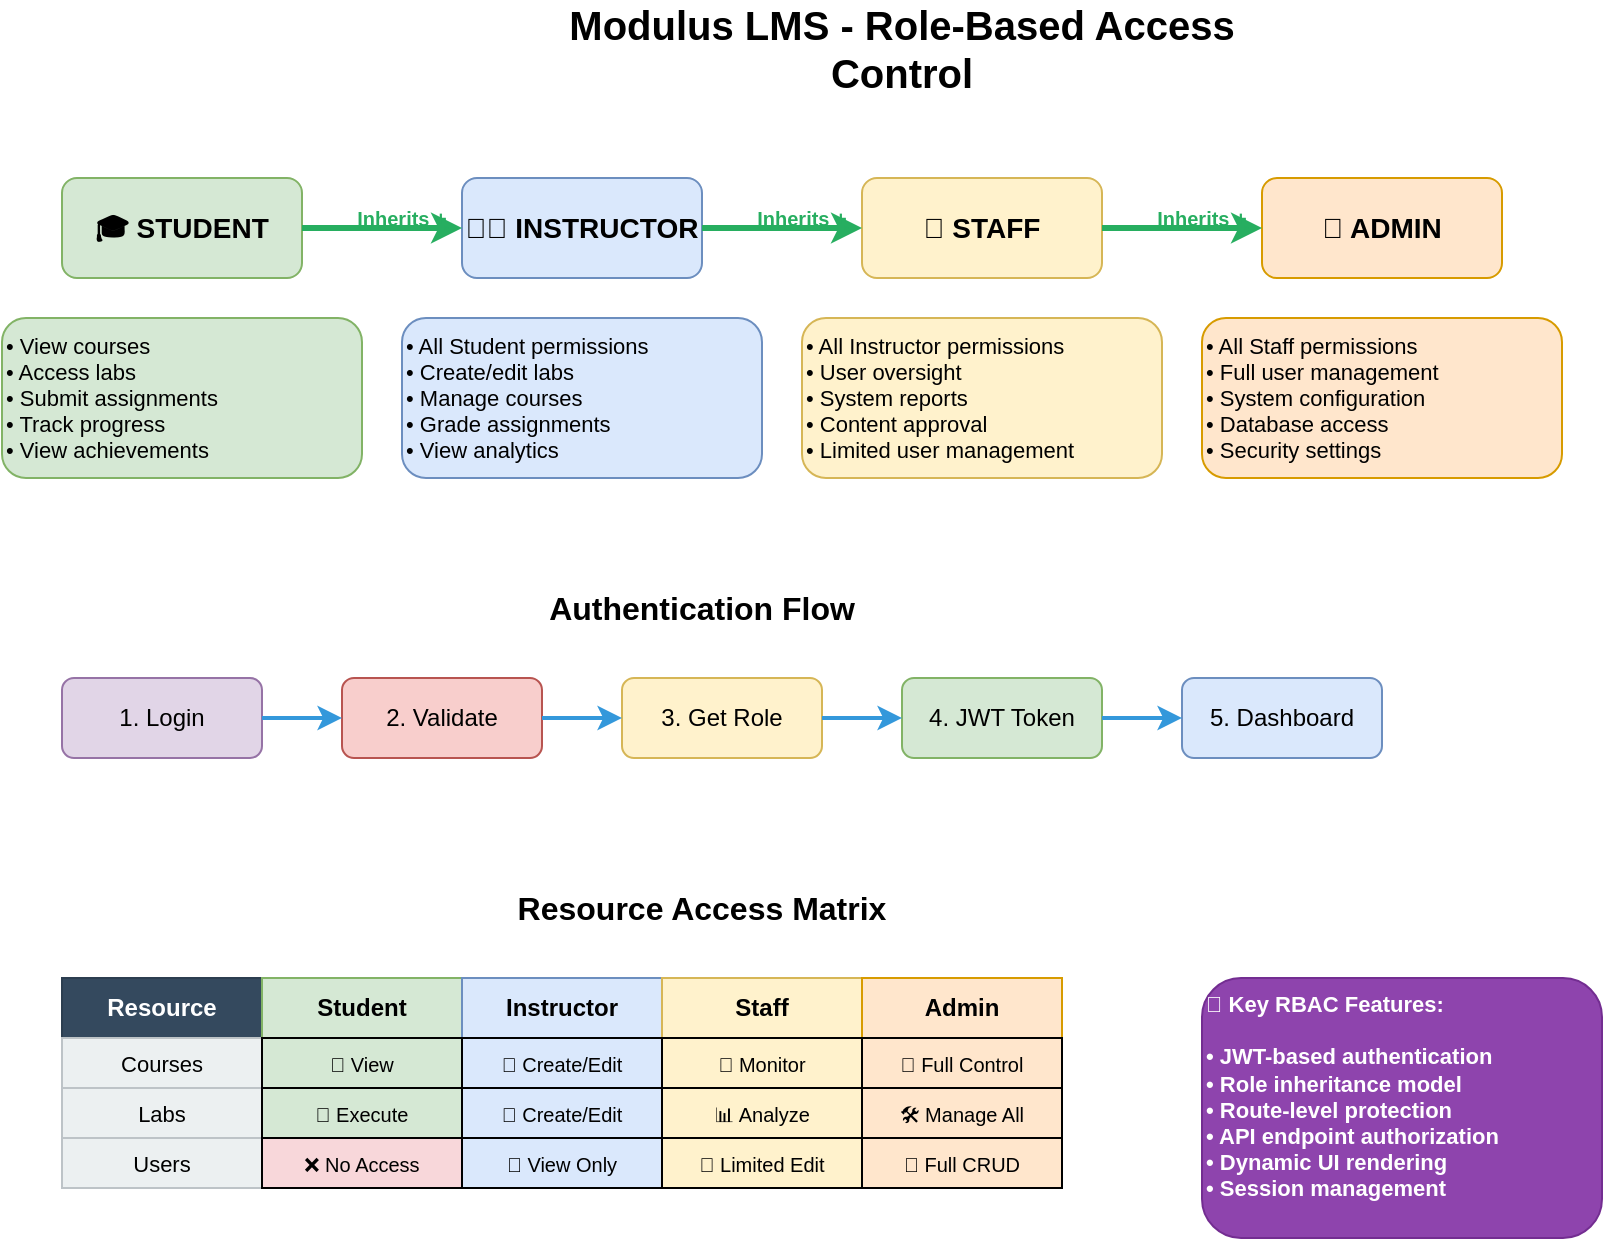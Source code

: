 <mxfile version="21.6.5" type="device">
  <diagram name="RBAC System" id="rbac-diagram">
    <mxGraphModel dx="1422" dy="762" grid="1" gridSize="10" guides="1" tooltips="1" connect="1" arrows="1" fold="1" page="1" pageScale="1" pageWidth="1169" pageHeight="827" math="0" shadow="0">
      <root>
        <mxCell id="0"/>
        <mxCell id="1" parent="0"/>
        
        <!-- Title -->
        <mxCell id="2" value="Modulus LMS - Role-Based Access Control" style="text;html=1;strokeColor=none;fillColor=none;align=center;verticalAlign=middle;whiteSpace=wrap;rounded=0;fontSize=20;fontStyle=1;" vertex="1" parent="1">
          <mxGeometry x="300" y="20" width="400" height="30" as="geometry"/>
        </mxCell>
        
        <!-- Student Role -->
        <mxCell id="3" value="🎓 STUDENT" style="rounded=1;whiteSpace=wrap;html=1;fillColor=#d5e8d4;strokeColor=#82b366;fontSize=14;fontStyle=1;" vertex="1" parent="1">
          <mxGeometry x="80" y="100" width="120" height="50" as="geometry"/>
        </mxCell>
        
        <mxCell id="4" value="• View courses&#xa;• Access labs&#xa;• Submit assignments&#xa;• Track progress&#xa;• View achievements" style="rounded=1;whiteSpace=wrap;html=1;fillColor=#d5e8d4;strokeColor=#82b366;fontSize=11;align=left;" vertex="1" parent="1">
          <mxGeometry x="50" y="170" width="180" height="80" as="geometry"/>
        </mxCell>
        
        <!-- Instructor Role -->
        <mxCell id="5" value="👨‍🏫 INSTRUCTOR" style="rounded=1;whiteSpace=wrap;html=1;fillColor=#dae8fc;strokeColor=#6c8ebf;fontSize=14;fontStyle=1;" vertex="1" parent="1">
          <mxGeometry x="280" y="100" width="120" height="50" as="geometry"/>
        </mxCell>
        
        <mxCell id="6" value="• All Student permissions&#xa;• Create/edit labs&#xa;• Manage courses&#xa;• Grade assignments&#xa;• View analytics" style="rounded=1;whiteSpace=wrap;html=1;fillColor=#dae8fc;strokeColor=#6c8ebf;fontSize=11;align=left;" vertex="1" parent="1">
          <mxGeometry x="250" y="170" width="180" height="80" as="geometry"/>
        </mxCell>
        
        <!-- Staff Role -->
        <mxCell id="7" value="👔 STAFF" style="rounded=1;whiteSpace=wrap;html=1;fillColor=#fff2cc;strokeColor=#d6b656;fontSize=14;fontStyle=1;" vertex="1" parent="1">
          <mxGeometry x="480" y="100" width="120" height="50" as="geometry"/>
        </mxCell>
        
        <mxCell id="8" value="• All Instructor permissions&#xa;• User oversight&#xa;• System reports&#xa;• Content approval&#xa;• Limited user management" style="rounded=1;whiteSpace=wrap;html=1;fillColor=#fff2cc;strokeColor=#d6b656;fontSize=11;align=left;" vertex="1" parent="1">
          <mxGeometry x="450" y="170" width="180" height="80" as="geometry"/>
        </mxCell>
        
        <!-- Admin Role -->
        <mxCell id="9" value="👑 ADMIN" style="rounded=1;whiteSpace=wrap;html=1;fillColor=#ffe6cc;strokeColor=#d79b00;fontSize=14;fontStyle=1;" vertex="1" parent="1">
          <mxGeometry x="680" y="100" width="120" height="50" as="geometry"/>
        </mxCell>
        
        <mxCell id="10" value="• All Staff permissions&#xa;• Full user management&#xa;• System configuration&#xa;• Database access&#xa;• Security settings" style="rounded=1;whiteSpace=wrap;html=1;fillColor=#ffe6cc;strokeColor=#d79b00;fontSize=11;align=left;" vertex="1" parent="1">
          <mxGeometry x="650" y="170" width="180" height="80" as="geometry"/>
        </mxCell>
        
        <!-- Authentication Flow -->
        <mxCell id="11" value="Authentication Flow" style="text;html=1;strokeColor=none;fillColor=none;align=center;verticalAlign=middle;whiteSpace=wrap;rounded=0;fontSize=16;fontStyle=1;" vertex="1" parent="1">
          <mxGeometry x="300" y="300" width="200" height="30" as="geometry"/>
        </mxCell>
        
        <mxCell id="12" value="1. Login" style="rounded=1;whiteSpace=wrap;html=1;fillColor=#e1d5e7;strokeColor=#9673a6;fontSize=12;" vertex="1" parent="1">
          <mxGeometry x="80" y="350" width="100" height="40" as="geometry"/>
        </mxCell>
        
        <mxCell id="13" value="2. Validate" style="rounded=1;whiteSpace=wrap;html=1;fillColor=#f8cecc;strokeColor=#b85450;fontSize=12;" vertex="1" parent="1">
          <mxGeometry x="220" y="350" width="100" height="40" as="geometry"/>
        </mxCell>
        
        <mxCell id="14" value="3. Get Role" style="rounded=1;whiteSpace=wrap;html=1;fillColor=#fff2cc;strokeColor=#d6b656;fontSize=12;" vertex="1" parent="1">
          <mxGeometry x="360" y="350" width="100" height="40" as="geometry"/>
        </mxCell>
        
        <mxCell id="15" value="4. JWT Token" style="rounded=1;whiteSpace=wrap;html=1;fillColor=#d5e8d4;strokeColor=#82b366;fontSize=12;" vertex="1" parent="1">
          <mxGeometry x="500" y="350" width="100" height="40" as="geometry"/>
        </mxCell>
        
        <mxCell id="16" value="5. Dashboard" style="rounded=1;whiteSpace=wrap;html=1;fillColor=#dae8fc;strokeColor=#6c8ebf;fontSize=12;" vertex="1" parent="1">
          <mxGeometry x="640" y="350" width="100" height="40" as="geometry"/>
        </mxCell>
        
        <!-- Access Matrix -->
        <mxCell id="17" value="Resource Access Matrix" style="text;html=1;strokeColor=none;fillColor=none;align=center;verticalAlign=middle;whiteSpace=wrap;rounded=0;fontSize=16;fontStyle=1;" vertex="1" parent="1">
          <mxGeometry x="300" y="450" width="200" height="30" as="geometry"/>
        </mxCell>
        
        <!-- Matrix Headers -->
        <mxCell id="18" value="Resource" style="rounded=0;whiteSpace=wrap;html=1;fillColor=#34495e;strokeColor=#2c3e50;fontSize=12;fontStyle=1;fontColor=#ffffff;" vertex="1" parent="1">
          <mxGeometry x="80" y="500" width="100" height="30" as="geometry"/>
        </mxCell>
        
        <mxCell id="19" value="Student" style="rounded=0;whiteSpace=wrap;html=1;fillColor=#d5e8d4;strokeColor=#82b366;fontSize=12;fontStyle=1;" vertex="1" parent="1">
          <mxGeometry x="180" y="500" width="100" height="30" as="geometry"/>
        </mxCell>
        
        <mxCell id="20" value="Instructor" style="rounded=0;whiteSpace=wrap;html=1;fillColor=#dae8fc;strokeColor=#6c8ebf;fontSize=12;fontStyle=1;" vertex="1" parent="1">
          <mxGeometry x="280" y="500" width="100" height="30" as="geometry"/>
        </mxCell>
        
        <mxCell id="21" value="Staff" style="rounded=0;whiteSpace=wrap;html=1;fillColor=#fff2cc;strokeColor=#d6b656;fontSize=12;fontStyle=1;" vertex="1" parent="1">
          <mxGeometry x="380" y="500" width="100" height="30" as="geometry"/>
        </mxCell>
        
        <mxCell id="22" value="Admin" style="rounded=0;whiteSpace=wrap;html=1;fillColor=#ffe6cc;strokeColor=#d79b00;fontSize=12;fontStyle=1;" vertex="1" parent="1">
          <mxGeometry x="480" y="500" width="100" height="30" as="geometry"/>
        </mxCell>
        
        <!-- Courses Row -->
        <mxCell id="23" value="Courses" style="rounded=0;whiteSpace=wrap;html=1;fillColor=#ecf0f1;strokeColor=#bdc3c7;fontSize=11;" vertex="1" parent="1">
          <mxGeometry x="80" y="530" width="100" height="25" as="geometry"/>
        </mxCell>
        
        <mxCell id="24" value="📖 View" style="rounded=0;whiteSpace=wrap;html=1;fillColor=#d5e8d4;fontSize=10;" vertex="1" parent="1">
          <mxGeometry x="180" y="530" width="100" height="25" as="geometry"/>
        </mxCell>
        
        <mxCell id="25" value="📝 Create/Edit" style="rounded=0;whiteSpace=wrap;html=1;fillColor=#dae8fc;fontSize=10;" vertex="1" parent="1">
          <mxGeometry x="280" y="530" width="100" height="25" as="geometry"/>
        </mxCell>
        
        <mxCell id="26" value="👀 Monitor" style="rounded=0;whiteSpace=wrap;html=1;fillColor=#fff2cc;fontSize=10;" vertex="1" parent="1">
          <mxGeometry x="380" y="530" width="100" height="25" as="geometry"/>
        </mxCell>
        
        <mxCell id="27" value="🔧 Full Control" style="rounded=0;whiteSpace=wrap;html=1;fillColor=#ffe6cc;fontSize=10;" vertex="1" parent="1">
          <mxGeometry x="480" y="530" width="100" height="25" as="geometry"/>
        </mxCell>
        
        <!-- Labs Row -->
        <mxCell id="28" value="Labs" style="rounded=0;whiteSpace=wrap;html=1;fillColor=#ecf0f1;strokeColor=#bdc3c7;fontSize=11;" vertex="1" parent="1">
          <mxGeometry x="80" y="555" width="100" height="25" as="geometry"/>
        </mxCell>
        
        <mxCell id="29" value="🧪 Execute" style="rounded=0;whiteSpace=wrap;html=1;fillColor=#d5e8d4;fontSize=10;" vertex="1" parent="1">
          <mxGeometry x="180" y="555" width="100" height="25" as="geometry"/>
        </mxCell>
        
        <mxCell id="30" value="🔬 Create/Edit" style="rounded=0;whiteSpace=wrap;html=1;fillColor=#dae8fc;fontSize=10;" vertex="1" parent="1">
          <mxGeometry x="280" y="555" width="100" height="25" as="geometry"/>
        </mxCell>
        
        <mxCell id="31" value="📊 Analyze" style="rounded=0;whiteSpace=wrap;html=1;fillColor=#fff2cc;fontSize=10;" vertex="1" parent="1">
          <mxGeometry x="380" y="555" width="100" height="25" as="geometry"/>
        </mxCell>
        
        <mxCell id="32" value="🛠️ Manage All" style="rounded=0;whiteSpace=wrap;html=1;fillColor=#ffe6cc;fontSize=10;" vertex="1" parent="1">
          <mxGeometry x="480" y="555" width="100" height="25" as="geometry"/>
        </mxCell>
        
        <!-- Users Row -->
        <mxCell id="33" value="Users" style="rounded=0;whiteSpace=wrap;html=1;fillColor=#ecf0f1;strokeColor=#bdc3c7;fontSize=11;" vertex="1" parent="1">
          <mxGeometry x="80" y="580" width="100" height="25" as="geometry"/>
        </mxCell>
        
        <mxCell id="34" value="❌ No Access" style="rounded=0;whiteSpace=wrap;html=1;fillColor=#f8d7da;fontSize=10;" vertex="1" parent="1">
          <mxGeometry x="180" y="580" width="100" height="25" as="geometry"/>
        </mxCell>
        
        <mxCell id="35" value="👀 View Only" style="rounded=0;whiteSpace=wrap;html=1;fillColor=#dae8fc;fontSize=10;" vertex="1" parent="1">
          <mxGeometry x="280" y="580" width="100" height="25" as="geometry"/>
        </mxCell>
        
        <mxCell id="36" value="👥 Limited Edit" style="rounded=0;whiteSpace=wrap;html=1;fillColor=#fff2cc;fontSize=10;" vertex="1" parent="1">
          <mxGeometry x="380" y="580" width="100" height="25" as="geometry"/>
        </mxCell>
        
        <mxCell id="37" value="🔐 Full CRUD" style="rounded=0;whiteSpace=wrap;html=1;fillColor=#ffe6cc;fontSize=10;" vertex="1" parent="1">
          <mxGeometry x="480" y="580" width="100" height="25" as="geometry"/>
        </mxCell>
        
        <!-- Key Features -->
        <mxCell id="38" value="🔐 Key RBAC Features:&#xa;&#xa;• JWT-based authentication&#xa;• Role inheritance model&#xa;• Route-level protection&#xa;• API endpoint authorization&#xa;• Dynamic UI rendering&#xa;• Session management" style="rounded=1;whiteSpace=wrap;html=1;fillColor=#8e44ad;strokeColor=#732d91;fontSize=11;align=left;verticalAlign=top;fontColor=#ffffff;fontStyle=1;" vertex="1" parent="1">
          <mxGeometry x="650" y="500" width="200" height="130" as="geometry"/>
        </mxCell>
        
        <!-- Role Inheritance Arrows -->
        <mxCell id="39" value="" style="endArrow=classic;html=1;rounded=0;exitX=1;exitY=0.5;exitDx=0;exitDy=0;entryX=0;entryY=0.5;entryDx=0;entryDy=0;strokeColor=#27ae60;strokeWidth=3;" edge="1" parent="1" source="3" target="5">
          <mxGeometry width="50" height="50" relative="1" as="geometry">
            <mxPoint x="400" y="200" as="sourcePoint"/>
            <mxPoint x="450" y="150" as="targetPoint"/>
          </mxGeometry>
        </mxCell>
        
        <mxCell id="40" value="" style="endArrow=classic;html=1;rounded=0;exitX=1;exitY=0.5;exitDx=0;exitDy=0;entryX=0;entryY=0.5;entryDx=0;entryDy=0;strokeColor=#27ae60;strokeWidth=3;" edge="1" parent="1" source="5" target="7">
          <mxGeometry width="50" height="50" relative="1" as="geometry">
            <mxPoint x="400" y="200" as="sourcePoint"/>
            <mxPoint x="450" y="150" as="targetPoint"/>
          </mxGeometry>
        </mxCell>
        
        <mxCell id="41" value="" style="endArrow=classic;html=1;rounded=0;exitX=1;exitY=0.5;exitDx=0;exitDy=0;entryX=0;entryY=0.5;entryDx=0;entryDy=0;strokeColor=#27ae60;strokeWidth=3;" edge="1" parent="1" source="7" target="9">
          <mxGeometry width="50" height="50" relative="1" as="geometry">
            <mxPoint x="400" y="200" as="sourcePoint"/>
            <mxPoint x="450" y="150" as="targetPoint"/>
          </mxGeometry>
        </mxCell>
        
        <!-- Authentication Flow Arrows -->
        <mxCell id="42" value="" style="endArrow=classic;html=1;rounded=0;exitX=1;exitY=0.5;exitDx=0;exitDy=0;entryX=0;entryY=0.5;entryDx=0;entryDy=0;strokeColor=#3498db;strokeWidth=2;" edge="1" parent="1" source="12" target="13">
          <mxGeometry width="50" height="50" relative="1" as="geometry">
            <mxPoint x="400" y="400" as="sourcePoint"/>
            <mxPoint x="450" y="350" as="targetPoint"/>
          </mxGeometry>
        </mxCell>
        
        <mxCell id="43" value="" style="endArrow=classic;html=1;rounded=0;exitX=1;exitY=0.5;exitDx=0;exitDy=0;entryX=0;entryY=0.5;entryDx=0;entryDy=0;strokeColor=#3498db;strokeWidth=2;" edge="1" parent="1" source="13" target="14">
          <mxGeometry width="50" height="50" relative="1" as="geometry">
            <mxPoint x="400" y="400" as="sourcePoint"/>
            <mxPoint x="450" y="350" as="targetPoint"/>
          </mxGeometry>
        </mxCell>
        
        <mxCell id="44" value="" style="endArrow=classic;html=1;rounded=0;exitX=1;exitY=0.5;exitDx=0;exitDy=0;entryX=0;entryY=0.5;entryDx=0;entryDy=0;strokeColor=#3498db;strokeWidth=2;" edge="1" parent="1" source="14" target="15">
          <mxGeometry width="50" height="50" relative="1" as="geometry">
            <mxPoint x="400" y="400" as="sourcePoint"/>
            <mxPoint x="450" y="350" as="targetPoint"/>
          </mxGeometry>
        </mxCell>
        
        <mxCell id="45" value="" style="endArrow=classic;html=1;rounded=0;exitX=1;exitY=0.5;exitDx=0;exitDy=0;entryX=0;entryY=0.5;entryDx=0;entryDy=0;strokeColor=#3498db;strokeWidth=2;" edge="1" parent="1" source="15" target="16">
          <mxGeometry width="50" height="50" relative="1" as="geometry">
            <mxPoint x="400" y="400" as="sourcePoint"/>
            <mxPoint x="450" y="350" as="targetPoint"/>
          </mxGeometry>
        </mxCell>
        
        <!-- Inheritance Labels -->
        <mxCell id="46" value="Inherits +" style="text;html=1;strokeColor=none;fillColor=none;align=center;verticalAlign=middle;whiteSpace=wrap;rounded=0;fontSize=10;fontColor=#27ae60;fontStyle=1;" vertex="1" parent="1">
          <mxGeometry x="220" y="110" width="60" height="20" as="geometry"/>
        </mxCell>
        
        <mxCell id="47" value="Inherits +" style="text;html=1;strokeColor=none;fillColor=none;align=center;verticalAlign=middle;whiteSpace=wrap;rounded=0;fontSize=10;fontColor=#27ae60;fontStyle=1;" vertex="1" parent="1">
          <mxGeometry x="420" y="110" width="60" height="20" as="geometry"/>
        </mxCell>
        
        <mxCell id="48" value="Inherits +" style="text;html=1;strokeColor=none;fillColor=none;align=center;verticalAlign=middle;whiteSpace=wrap;rounded=0;fontSize=10;fontColor=#27ae60;fontStyle=1;" vertex="1" parent="1">
          <mxGeometry x="620" y="110" width="60" height="20" as="geometry"/>
        </mxCell>
        
      </root>
    </mxGraphModel>
  </diagram>
</mxfile>
